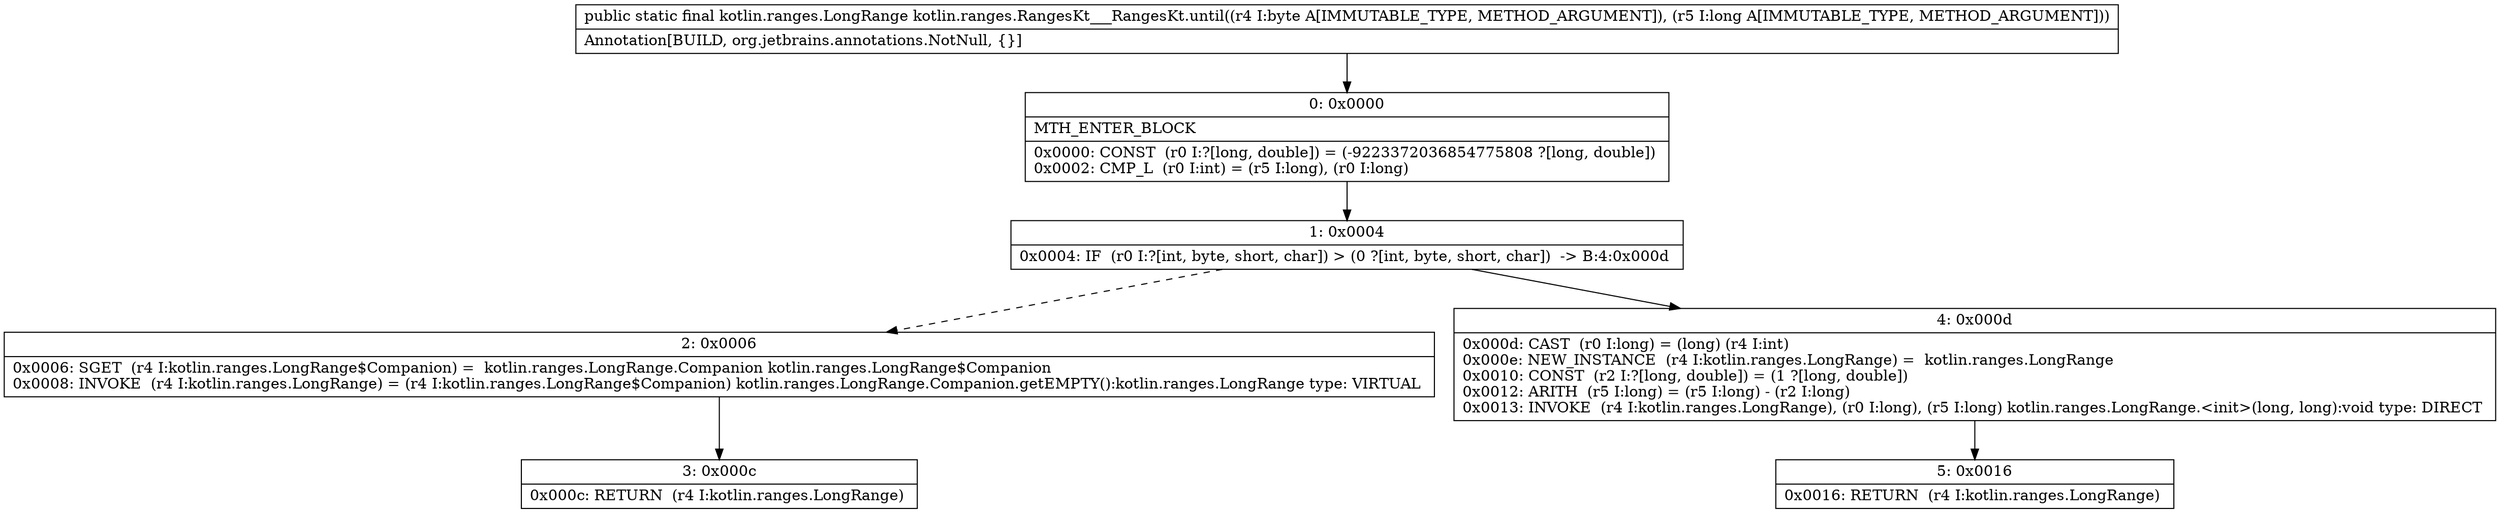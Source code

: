 digraph "CFG forkotlin.ranges.RangesKt___RangesKt.until(BJ)Lkotlin\/ranges\/LongRange;" {
Node_0 [shape=record,label="{0\:\ 0x0000|MTH_ENTER_BLOCK\l|0x0000: CONST  (r0 I:?[long, double]) = (\-9223372036854775808 ?[long, double]) \l0x0002: CMP_L  (r0 I:int) = (r5 I:long), (r0 I:long) \l}"];
Node_1 [shape=record,label="{1\:\ 0x0004|0x0004: IF  (r0 I:?[int, byte, short, char]) \> (0 ?[int, byte, short, char])  \-\> B:4:0x000d \l}"];
Node_2 [shape=record,label="{2\:\ 0x0006|0x0006: SGET  (r4 I:kotlin.ranges.LongRange$Companion) =  kotlin.ranges.LongRange.Companion kotlin.ranges.LongRange$Companion \l0x0008: INVOKE  (r4 I:kotlin.ranges.LongRange) = (r4 I:kotlin.ranges.LongRange$Companion) kotlin.ranges.LongRange.Companion.getEMPTY():kotlin.ranges.LongRange type: VIRTUAL \l}"];
Node_3 [shape=record,label="{3\:\ 0x000c|0x000c: RETURN  (r4 I:kotlin.ranges.LongRange) \l}"];
Node_4 [shape=record,label="{4\:\ 0x000d|0x000d: CAST  (r0 I:long) = (long) (r4 I:int) \l0x000e: NEW_INSTANCE  (r4 I:kotlin.ranges.LongRange) =  kotlin.ranges.LongRange \l0x0010: CONST  (r2 I:?[long, double]) = (1 ?[long, double]) \l0x0012: ARITH  (r5 I:long) = (r5 I:long) \- (r2 I:long) \l0x0013: INVOKE  (r4 I:kotlin.ranges.LongRange), (r0 I:long), (r5 I:long) kotlin.ranges.LongRange.\<init\>(long, long):void type: DIRECT \l}"];
Node_5 [shape=record,label="{5\:\ 0x0016|0x0016: RETURN  (r4 I:kotlin.ranges.LongRange) \l}"];
MethodNode[shape=record,label="{public static final kotlin.ranges.LongRange kotlin.ranges.RangesKt___RangesKt.until((r4 I:byte A[IMMUTABLE_TYPE, METHOD_ARGUMENT]), (r5 I:long A[IMMUTABLE_TYPE, METHOD_ARGUMENT]))  | Annotation[BUILD, org.jetbrains.annotations.NotNull, \{\}]\l}"];
MethodNode -> Node_0;
Node_0 -> Node_1;
Node_1 -> Node_2[style=dashed];
Node_1 -> Node_4;
Node_2 -> Node_3;
Node_4 -> Node_5;
}

